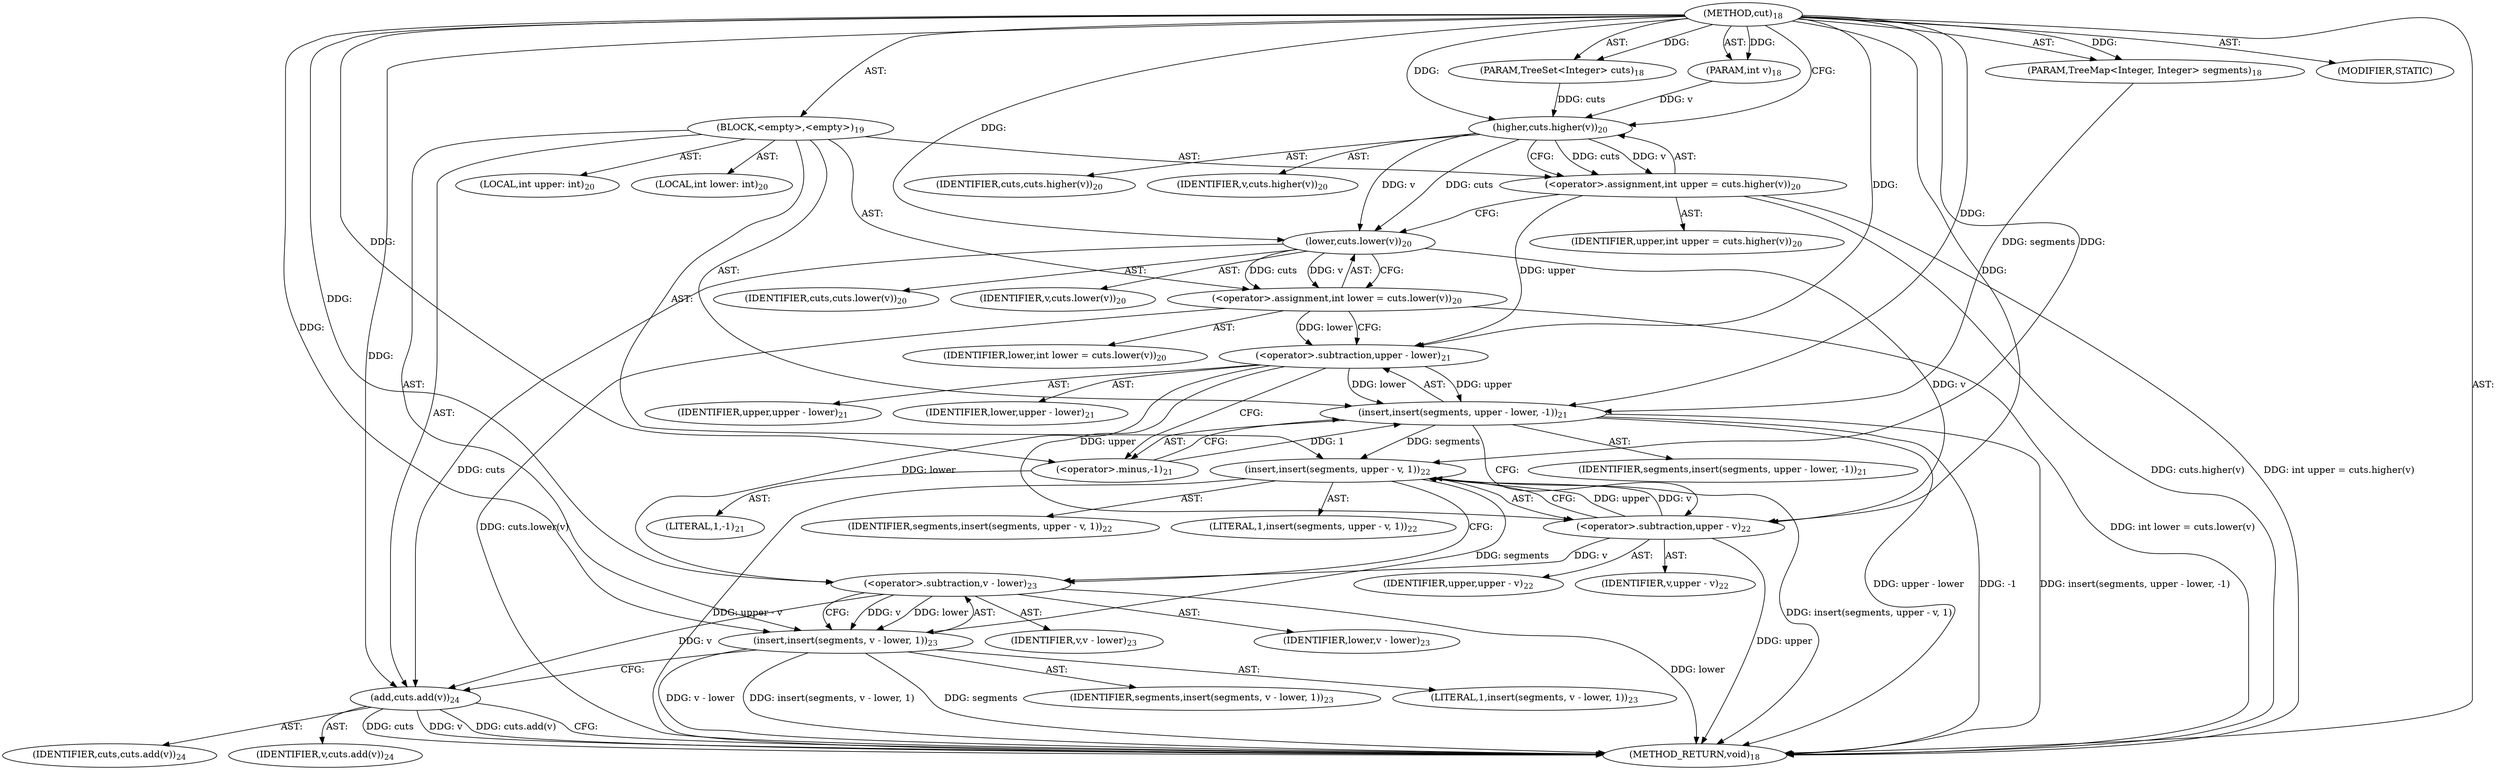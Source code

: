 digraph "cut" {  
"74" [label = <(METHOD,cut)<SUB>18</SUB>> ]
"75" [label = <(PARAM,TreeSet&lt;Integer&gt; cuts)<SUB>18</SUB>> ]
"76" [label = <(PARAM,TreeMap&lt;Integer, Integer&gt; segments)<SUB>18</SUB>> ]
"77" [label = <(PARAM,int v)<SUB>18</SUB>> ]
"78" [label = <(BLOCK,&lt;empty&gt;,&lt;empty&gt;)<SUB>19</SUB>> ]
"79" [label = <(LOCAL,int upper: int)<SUB>20</SUB>> ]
"80" [label = <(LOCAL,int lower: int)<SUB>20</SUB>> ]
"81" [label = <(&lt;operator&gt;.assignment,int upper = cuts.higher(v))<SUB>20</SUB>> ]
"82" [label = <(IDENTIFIER,upper,int upper = cuts.higher(v))<SUB>20</SUB>> ]
"83" [label = <(higher,cuts.higher(v))<SUB>20</SUB>> ]
"84" [label = <(IDENTIFIER,cuts,cuts.higher(v))<SUB>20</SUB>> ]
"85" [label = <(IDENTIFIER,v,cuts.higher(v))<SUB>20</SUB>> ]
"86" [label = <(&lt;operator&gt;.assignment,int lower = cuts.lower(v))<SUB>20</SUB>> ]
"87" [label = <(IDENTIFIER,lower,int lower = cuts.lower(v))<SUB>20</SUB>> ]
"88" [label = <(lower,cuts.lower(v))<SUB>20</SUB>> ]
"89" [label = <(IDENTIFIER,cuts,cuts.lower(v))<SUB>20</SUB>> ]
"90" [label = <(IDENTIFIER,v,cuts.lower(v))<SUB>20</SUB>> ]
"91" [label = <(insert,insert(segments, upper - lower, -1))<SUB>21</SUB>> ]
"92" [label = <(IDENTIFIER,segments,insert(segments, upper - lower, -1))<SUB>21</SUB>> ]
"93" [label = <(&lt;operator&gt;.subtraction,upper - lower)<SUB>21</SUB>> ]
"94" [label = <(IDENTIFIER,upper,upper - lower)<SUB>21</SUB>> ]
"95" [label = <(IDENTIFIER,lower,upper - lower)<SUB>21</SUB>> ]
"96" [label = <(&lt;operator&gt;.minus,-1)<SUB>21</SUB>> ]
"97" [label = <(LITERAL,1,-1)<SUB>21</SUB>> ]
"98" [label = <(insert,insert(segments, upper - v, 1))<SUB>22</SUB>> ]
"99" [label = <(IDENTIFIER,segments,insert(segments, upper - v, 1))<SUB>22</SUB>> ]
"100" [label = <(&lt;operator&gt;.subtraction,upper - v)<SUB>22</SUB>> ]
"101" [label = <(IDENTIFIER,upper,upper - v)<SUB>22</SUB>> ]
"102" [label = <(IDENTIFIER,v,upper - v)<SUB>22</SUB>> ]
"103" [label = <(LITERAL,1,insert(segments, upper - v, 1))<SUB>22</SUB>> ]
"104" [label = <(insert,insert(segments, v - lower, 1))<SUB>23</SUB>> ]
"105" [label = <(IDENTIFIER,segments,insert(segments, v - lower, 1))<SUB>23</SUB>> ]
"106" [label = <(&lt;operator&gt;.subtraction,v - lower)<SUB>23</SUB>> ]
"107" [label = <(IDENTIFIER,v,v - lower)<SUB>23</SUB>> ]
"108" [label = <(IDENTIFIER,lower,v - lower)<SUB>23</SUB>> ]
"109" [label = <(LITERAL,1,insert(segments, v - lower, 1))<SUB>23</SUB>> ]
"110" [label = <(add,cuts.add(v))<SUB>24</SUB>> ]
"111" [label = <(IDENTIFIER,cuts,cuts.add(v))<SUB>24</SUB>> ]
"112" [label = <(IDENTIFIER,v,cuts.add(v))<SUB>24</SUB>> ]
"113" [label = <(MODIFIER,STATIC)> ]
"114" [label = <(METHOD_RETURN,void)<SUB>18</SUB>> ]
  "74" -> "75"  [ label = "AST: "] 
  "74" -> "76"  [ label = "AST: "] 
  "74" -> "77"  [ label = "AST: "] 
  "74" -> "78"  [ label = "AST: "] 
  "74" -> "113"  [ label = "AST: "] 
  "74" -> "114"  [ label = "AST: "] 
  "78" -> "79"  [ label = "AST: "] 
  "78" -> "80"  [ label = "AST: "] 
  "78" -> "81"  [ label = "AST: "] 
  "78" -> "86"  [ label = "AST: "] 
  "78" -> "91"  [ label = "AST: "] 
  "78" -> "98"  [ label = "AST: "] 
  "78" -> "104"  [ label = "AST: "] 
  "78" -> "110"  [ label = "AST: "] 
  "81" -> "82"  [ label = "AST: "] 
  "81" -> "83"  [ label = "AST: "] 
  "83" -> "84"  [ label = "AST: "] 
  "83" -> "85"  [ label = "AST: "] 
  "86" -> "87"  [ label = "AST: "] 
  "86" -> "88"  [ label = "AST: "] 
  "88" -> "89"  [ label = "AST: "] 
  "88" -> "90"  [ label = "AST: "] 
  "91" -> "92"  [ label = "AST: "] 
  "91" -> "93"  [ label = "AST: "] 
  "91" -> "96"  [ label = "AST: "] 
  "93" -> "94"  [ label = "AST: "] 
  "93" -> "95"  [ label = "AST: "] 
  "96" -> "97"  [ label = "AST: "] 
  "98" -> "99"  [ label = "AST: "] 
  "98" -> "100"  [ label = "AST: "] 
  "98" -> "103"  [ label = "AST: "] 
  "100" -> "101"  [ label = "AST: "] 
  "100" -> "102"  [ label = "AST: "] 
  "104" -> "105"  [ label = "AST: "] 
  "104" -> "106"  [ label = "AST: "] 
  "104" -> "109"  [ label = "AST: "] 
  "106" -> "107"  [ label = "AST: "] 
  "106" -> "108"  [ label = "AST: "] 
  "110" -> "111"  [ label = "AST: "] 
  "110" -> "112"  [ label = "AST: "] 
  "81" -> "88"  [ label = "CFG: "] 
  "86" -> "93"  [ label = "CFG: "] 
  "91" -> "100"  [ label = "CFG: "] 
  "98" -> "106"  [ label = "CFG: "] 
  "104" -> "110"  [ label = "CFG: "] 
  "110" -> "114"  [ label = "CFG: "] 
  "83" -> "81"  [ label = "CFG: "] 
  "88" -> "86"  [ label = "CFG: "] 
  "93" -> "96"  [ label = "CFG: "] 
  "96" -> "91"  [ label = "CFG: "] 
  "100" -> "98"  [ label = "CFG: "] 
  "106" -> "104"  [ label = "CFG: "] 
  "74" -> "83"  [ label = "CFG: "] 
  "81" -> "114"  [ label = "DDG: cuts.higher(v)"] 
  "81" -> "114"  [ label = "DDG: int upper = cuts.higher(v)"] 
  "86" -> "114"  [ label = "DDG: cuts.lower(v)"] 
  "86" -> "114"  [ label = "DDG: int lower = cuts.lower(v)"] 
  "91" -> "114"  [ label = "DDG: upper - lower"] 
  "91" -> "114"  [ label = "DDG: -1"] 
  "91" -> "114"  [ label = "DDG: insert(segments, upper - lower, -1)"] 
  "100" -> "114"  [ label = "DDG: upper"] 
  "98" -> "114"  [ label = "DDG: upper - v"] 
  "98" -> "114"  [ label = "DDG: insert(segments, upper - v, 1)"] 
  "104" -> "114"  [ label = "DDG: segments"] 
  "106" -> "114"  [ label = "DDG: lower"] 
  "104" -> "114"  [ label = "DDG: v - lower"] 
  "104" -> "114"  [ label = "DDG: insert(segments, v - lower, 1)"] 
  "110" -> "114"  [ label = "DDG: cuts"] 
  "110" -> "114"  [ label = "DDG: v"] 
  "110" -> "114"  [ label = "DDG: cuts.add(v)"] 
  "74" -> "75"  [ label = "DDG: "] 
  "74" -> "76"  [ label = "DDG: "] 
  "74" -> "77"  [ label = "DDG: "] 
  "83" -> "81"  [ label = "DDG: cuts"] 
  "83" -> "81"  [ label = "DDG: v"] 
  "88" -> "86"  [ label = "DDG: cuts"] 
  "88" -> "86"  [ label = "DDG: v"] 
  "76" -> "91"  [ label = "DDG: segments"] 
  "74" -> "91"  [ label = "DDG: "] 
  "93" -> "91"  [ label = "DDG: upper"] 
  "93" -> "91"  [ label = "DDG: lower"] 
  "96" -> "91"  [ label = "DDG: 1"] 
  "91" -> "98"  [ label = "DDG: segments"] 
  "74" -> "98"  [ label = "DDG: "] 
  "100" -> "98"  [ label = "DDG: upper"] 
  "100" -> "98"  [ label = "DDG: v"] 
  "98" -> "104"  [ label = "DDG: segments"] 
  "74" -> "104"  [ label = "DDG: "] 
  "106" -> "104"  [ label = "DDG: v"] 
  "106" -> "104"  [ label = "DDG: lower"] 
  "88" -> "110"  [ label = "DDG: cuts"] 
  "74" -> "110"  [ label = "DDG: "] 
  "106" -> "110"  [ label = "DDG: v"] 
  "75" -> "83"  [ label = "DDG: cuts"] 
  "74" -> "83"  [ label = "DDG: "] 
  "77" -> "83"  [ label = "DDG: v"] 
  "83" -> "88"  [ label = "DDG: cuts"] 
  "74" -> "88"  [ label = "DDG: "] 
  "83" -> "88"  [ label = "DDG: v"] 
  "81" -> "93"  [ label = "DDG: upper"] 
  "74" -> "93"  [ label = "DDG: "] 
  "86" -> "93"  [ label = "DDG: lower"] 
  "74" -> "96"  [ label = "DDG: "] 
  "93" -> "100"  [ label = "DDG: upper"] 
  "74" -> "100"  [ label = "DDG: "] 
  "88" -> "100"  [ label = "DDG: v"] 
  "100" -> "106"  [ label = "DDG: v"] 
  "74" -> "106"  [ label = "DDG: "] 
  "93" -> "106"  [ label = "DDG: lower"] 
}
